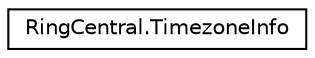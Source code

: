 digraph "Graphical Class Hierarchy"
{
 // LATEX_PDF_SIZE
  edge [fontname="Helvetica",fontsize="10",labelfontname="Helvetica",labelfontsize="10"];
  node [fontname="Helvetica",fontsize="10",shape=record];
  rankdir="LR";
  Node0 [label="RingCentral.TimezoneInfo",height=0.2,width=0.4,color="black", fillcolor="white", style="filled",URL="$classRingCentral_1_1TimezoneInfo.html",tooltip="Extension timezone information"];
}
